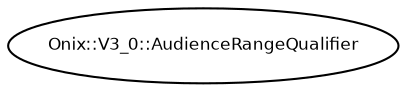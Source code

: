 digraph G {
  fontname = "Bitstream Vera Sans"
  fontsize = 8

  node [
    fontname = "Bitstream Vera Sans"
    fontsize = 8
    shape = "record"
  ]

  edge [
    fontname = "Bitstream Vera Sans"
    fontsize = 8
  ]

  AudienceRangeQualifier [
    label = "Onix::V3_0::AudienceRangeQualifier", shape = oval
  ]




}
